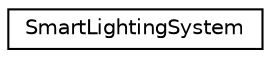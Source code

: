 digraph "Graphical Class Hierarchy"
{
 // LATEX_PDF_SIZE
  edge [fontname="Helvetica",fontsize="10",labelfontname="Helvetica",labelfontsize="10"];
  node [fontname="Helvetica",fontsize="10",shape=record];
  rankdir="LR";
  Node0 [label="SmartLightingSystem",height=0.2,width=0.4,color="black", fillcolor="white", style="filled",URL="$classSmartLightingSystem.html",tooltip=" "];
}
